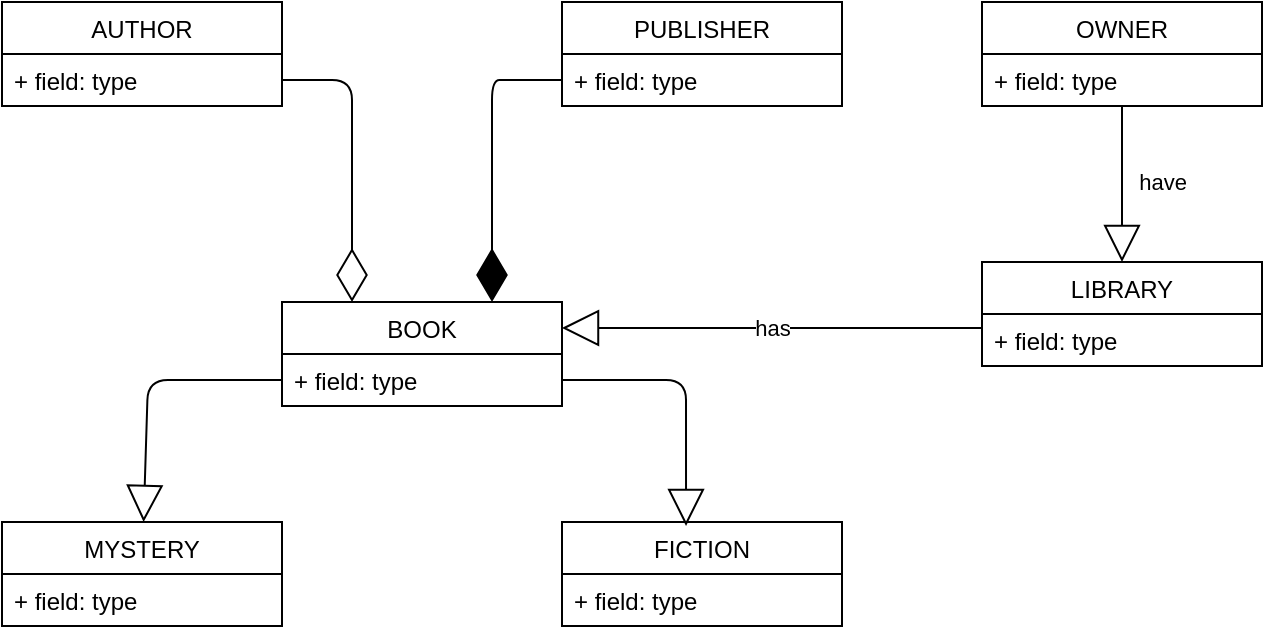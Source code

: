 <mxfile version="13.8.0" type="github">
  <diagram id="C5RBs43oDa-KdzZeNtuy" name="Page-1">
    <mxGraphModel dx="868" dy="492" grid="1" gridSize="10" guides="1" tooltips="1" connect="1" arrows="1" fold="1" page="1" pageScale="1" pageWidth="827" pageHeight="1169" math="0" shadow="0">
      <root>
        <mxCell id="WIyWlLk6GJQsqaUBKTNV-0" />
        <mxCell id="WIyWlLk6GJQsqaUBKTNV-1" parent="WIyWlLk6GJQsqaUBKTNV-0" />
        <mxCell id="VJQYk0MbX0kbmWMW813a-4" value="" style="endArrow=block;endSize=16;endFill=0;html=1;entryX=0.443;entryY=0.038;entryDx=0;entryDy=0;entryPerimeter=0;exitX=1;exitY=0.5;exitDx=0;exitDy=0;" edge="1" parent="WIyWlLk6GJQsqaUBKTNV-1" source="VJQYk0MbX0kbmWMW813a-1" target="VJQYk0MbX0kbmWMW813a-5">
          <mxGeometry width="160" relative="1" as="geometry">
            <mxPoint x="370" y="190" as="sourcePoint" />
            <mxPoint x="480" y="280" as="targetPoint" />
            <Array as="points">
              <mxPoint x="432" y="349" />
            </Array>
          </mxGeometry>
        </mxCell>
        <mxCell id="VJQYk0MbX0kbmWMW813a-13" value="" style="endArrow=block;endSize=16;endFill=0;html=1;exitX=0;exitY=0.5;exitDx=0;exitDy=0;" edge="1" parent="WIyWlLk6GJQsqaUBKTNV-1" source="VJQYk0MbX0kbmWMW813a-1" target="VJQYk0MbX0kbmWMW813a-9">
          <mxGeometry width="160" relative="1" as="geometry">
            <mxPoint x="180" y="190" as="sourcePoint" />
            <mxPoint x="260" y="220" as="targetPoint" />
            <Array as="points">
              <mxPoint x="163" y="349" />
            </Array>
          </mxGeometry>
        </mxCell>
        <mxCell id="VJQYk0MbX0kbmWMW813a-0" value="BOOK" style="swimlane;fontStyle=0;childLayout=stackLayout;horizontal=1;startSize=26;fillColor=none;horizontalStack=0;resizeParent=1;resizeParentMax=0;resizeLast=0;collapsible=1;marginBottom=0;" vertex="1" parent="WIyWlLk6GJQsqaUBKTNV-1">
          <mxGeometry x="230" y="310" width="140" height="52" as="geometry" />
        </mxCell>
        <mxCell id="VJQYk0MbX0kbmWMW813a-1" value="+ field: type" style="text;strokeColor=none;fillColor=none;align=left;verticalAlign=top;spacingLeft=4;spacingRight=4;overflow=hidden;rotatable=0;points=[[0,0.5],[1,0.5]];portConstraint=eastwest;" vertex="1" parent="VJQYk0MbX0kbmWMW813a-0">
          <mxGeometry y="26" width="140" height="26" as="geometry" />
        </mxCell>
        <mxCell id="VJQYk0MbX0kbmWMW813a-32" value="" style="endArrow=diamondThin;endFill=0;endSize=24;html=1;entryX=0.25;entryY=0;entryDx=0;entryDy=0;" edge="1" parent="WIyWlLk6GJQsqaUBKTNV-1" source="VJQYk0MbX0kbmWMW813a-17" target="VJQYk0MbX0kbmWMW813a-0">
          <mxGeometry width="160" relative="1" as="geometry">
            <mxPoint x="330" y="260" as="sourcePoint" />
            <mxPoint x="256" y="310" as="targetPoint" />
            <Array as="points">
              <mxPoint x="265" y="199" />
            </Array>
          </mxGeometry>
        </mxCell>
        <mxCell id="VJQYk0MbX0kbmWMW813a-33" value="" style="endArrow=diamondThin;endFill=1;endSize=24;html=1;entryX=0.75;entryY=0;entryDx=0;entryDy=0;exitX=0;exitY=0.5;exitDx=0;exitDy=0;" edge="1" parent="WIyWlLk6GJQsqaUBKTNV-1" source="VJQYk0MbX0kbmWMW813a-25" target="VJQYk0MbX0kbmWMW813a-0">
          <mxGeometry width="160" relative="1" as="geometry">
            <mxPoint x="300" y="200" as="sourcePoint" />
            <mxPoint x="490" y="260" as="targetPoint" />
            <Array as="points">
              <mxPoint x="350" y="199" />
              <mxPoint x="335" y="199" />
              <mxPoint x="335" y="220" />
            </Array>
          </mxGeometry>
        </mxCell>
        <mxCell id="VJQYk0MbX0kbmWMW813a-34" value="has" style="endArrow=block;endSize=16;endFill=0;html=1;entryX=1;entryY=0.25;entryDx=0;entryDy=0;" edge="1" parent="WIyWlLk6GJQsqaUBKTNV-1" target="VJQYk0MbX0kbmWMW813a-0">
          <mxGeometry width="160" relative="1" as="geometry">
            <mxPoint x="580" y="323" as="sourcePoint" />
            <mxPoint x="490" y="260" as="targetPoint" />
            <Array as="points">
              <mxPoint x="550" y="323" />
            </Array>
          </mxGeometry>
        </mxCell>
        <mxCell id="VJQYk0MbX0kbmWMW813a-28" value="LIBRARY" style="swimlane;fontStyle=0;childLayout=stackLayout;horizontal=1;startSize=26;fillColor=none;horizontalStack=0;resizeParent=1;resizeParentMax=0;resizeLast=0;collapsible=1;marginBottom=0;" vertex="1" parent="WIyWlLk6GJQsqaUBKTNV-1">
          <mxGeometry x="580" y="290" width="140" height="52" as="geometry" />
        </mxCell>
        <mxCell id="VJQYk0MbX0kbmWMW813a-30" value="+ field: type" style="text;strokeColor=none;fillColor=none;align=left;verticalAlign=top;spacingLeft=4;spacingRight=4;overflow=hidden;rotatable=0;points=[[0,0.5],[1,0.5]];portConstraint=eastwest;" vertex="1" parent="VJQYk0MbX0kbmWMW813a-28">
          <mxGeometry y="26" width="140" height="26" as="geometry" />
        </mxCell>
        <mxCell id="VJQYk0MbX0kbmWMW813a-20" value="OWNER" style="swimlane;fontStyle=0;childLayout=stackLayout;horizontal=1;startSize=26;fillColor=none;horizontalStack=0;resizeParent=1;resizeParentMax=0;resizeLast=0;collapsible=1;marginBottom=0;" vertex="1" parent="WIyWlLk6GJQsqaUBKTNV-1">
          <mxGeometry x="580" y="160" width="140" height="52" as="geometry" />
        </mxCell>
        <mxCell id="VJQYk0MbX0kbmWMW813a-21" value="+ field: type" style="text;strokeColor=none;fillColor=none;align=left;verticalAlign=top;spacingLeft=4;spacingRight=4;overflow=hidden;rotatable=0;points=[[0,0.5],[1,0.5]];portConstraint=eastwest;" vertex="1" parent="VJQYk0MbX0kbmWMW813a-20">
          <mxGeometry y="26" width="140" height="26" as="geometry" />
        </mxCell>
        <mxCell id="VJQYk0MbX0kbmWMW813a-24" value="PUBLISHER" style="swimlane;fontStyle=0;childLayout=stackLayout;horizontal=1;startSize=26;fillColor=none;horizontalStack=0;resizeParent=1;resizeParentMax=0;resizeLast=0;collapsible=1;marginBottom=0;" vertex="1" parent="WIyWlLk6GJQsqaUBKTNV-1">
          <mxGeometry x="370" y="160" width="140" height="52" as="geometry" />
        </mxCell>
        <mxCell id="VJQYk0MbX0kbmWMW813a-25" value="+ field: type" style="text;strokeColor=none;fillColor=none;align=left;verticalAlign=top;spacingLeft=4;spacingRight=4;overflow=hidden;rotatable=0;points=[[0,0.5],[1,0.5]];portConstraint=eastwest;" vertex="1" parent="VJQYk0MbX0kbmWMW813a-24">
          <mxGeometry y="26" width="140" height="26" as="geometry" />
        </mxCell>
        <mxCell id="VJQYk0MbX0kbmWMW813a-16" value="AUTHOR" style="swimlane;fontStyle=0;childLayout=stackLayout;horizontal=1;startSize=26;fillColor=none;horizontalStack=0;resizeParent=1;resizeParentMax=0;resizeLast=0;collapsible=1;marginBottom=0;" vertex="1" parent="WIyWlLk6GJQsqaUBKTNV-1">
          <mxGeometry x="90" y="160" width="140" height="52" as="geometry" />
        </mxCell>
        <mxCell id="VJQYk0MbX0kbmWMW813a-17" value="+ field: type" style="text;strokeColor=none;fillColor=none;align=left;verticalAlign=top;spacingLeft=4;spacingRight=4;overflow=hidden;rotatable=0;points=[[0,0.5],[1,0.5]];portConstraint=eastwest;" vertex="1" parent="VJQYk0MbX0kbmWMW813a-16">
          <mxGeometry y="26" width="140" height="26" as="geometry" />
        </mxCell>
        <mxCell id="VJQYk0MbX0kbmWMW813a-5" value="FICTION" style="swimlane;fontStyle=0;childLayout=stackLayout;horizontal=1;startSize=26;fillColor=none;horizontalStack=0;resizeParent=1;resizeParentMax=0;resizeLast=0;collapsible=1;marginBottom=0;" vertex="1" parent="WIyWlLk6GJQsqaUBKTNV-1">
          <mxGeometry x="370" y="420" width="140" height="52" as="geometry" />
        </mxCell>
        <mxCell id="VJQYk0MbX0kbmWMW813a-6" value="+ field: type" style="text;strokeColor=none;fillColor=none;align=left;verticalAlign=top;spacingLeft=4;spacingRight=4;overflow=hidden;rotatable=0;points=[[0,0.5],[1,0.5]];portConstraint=eastwest;" vertex="1" parent="VJQYk0MbX0kbmWMW813a-5">
          <mxGeometry y="26" width="140" height="26" as="geometry" />
        </mxCell>
        <mxCell id="VJQYk0MbX0kbmWMW813a-9" value="MYSTERY" style="swimlane;fontStyle=0;childLayout=stackLayout;horizontal=1;startSize=26;fillColor=none;horizontalStack=0;resizeParent=1;resizeParentMax=0;resizeLast=0;collapsible=1;marginBottom=0;" vertex="1" parent="WIyWlLk6GJQsqaUBKTNV-1">
          <mxGeometry x="90" y="420" width="140" height="52" as="geometry" />
        </mxCell>
        <mxCell id="VJQYk0MbX0kbmWMW813a-10" value="+ field: type" style="text;strokeColor=none;fillColor=none;align=left;verticalAlign=top;spacingLeft=4;spacingRight=4;overflow=hidden;rotatable=0;points=[[0,0.5],[1,0.5]];portConstraint=eastwest;" vertex="1" parent="VJQYk0MbX0kbmWMW813a-9">
          <mxGeometry y="26" width="140" height="26" as="geometry" />
        </mxCell>
        <mxCell id="VJQYk0MbX0kbmWMW813a-36" value="have" style="endArrow=block;endSize=16;endFill=0;html=1;entryX=0.5;entryY=0;entryDx=0;entryDy=0;" edge="1" parent="WIyWlLk6GJQsqaUBKTNV-1" source="VJQYk0MbX0kbmWMW813a-21" target="VJQYk0MbX0kbmWMW813a-28">
          <mxGeometry x="-0.026" y="20" width="160" relative="1" as="geometry">
            <mxPoint x="540" y="240" as="sourcePoint" />
            <mxPoint x="700" y="240" as="targetPoint" />
            <mxPoint as="offset" />
          </mxGeometry>
        </mxCell>
      </root>
    </mxGraphModel>
  </diagram>
</mxfile>
